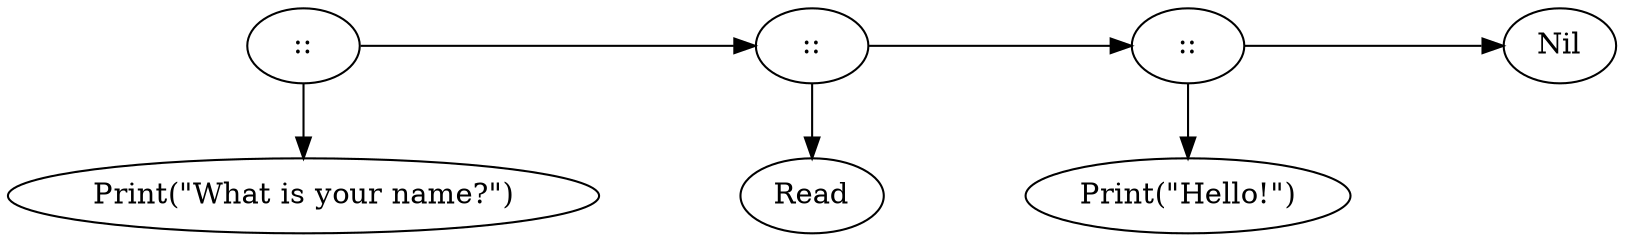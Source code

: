 digraph {
    rankdir=LR

    cons1[label="::" class="start,disabled"]
    cons2[label="::" class="disabled"]
    cons3[label="::" class="disabled"]
    nil[label="Nil"]

    cons1 -> cons2[class="disabled"]
    cons2 -> cons3[class="disabled"]
    cons3 -> nil[class="disabled"]

    print1[label="Print(\"What is your name?\")" class="disabled"]
    read[label="Read" class="disabled"]
    print2[label="Print(\"Hello!\")" class="disabled"]
    stop[label="Stop" style="invis"]

    {
        rank=same
        cons1 -> print1[class="disabled"]
    }
    {
        rank=same
        cons2 -> read[class="disabled"]
    }
    {
        rank=same
        cons3 -> print2[class="disabled"]
    }

    print1 -> read[label="next" style="invis"]
    read -> print2[label="next" style="invis"]
    print2 -> stop[label="next" style="invis"]
}
